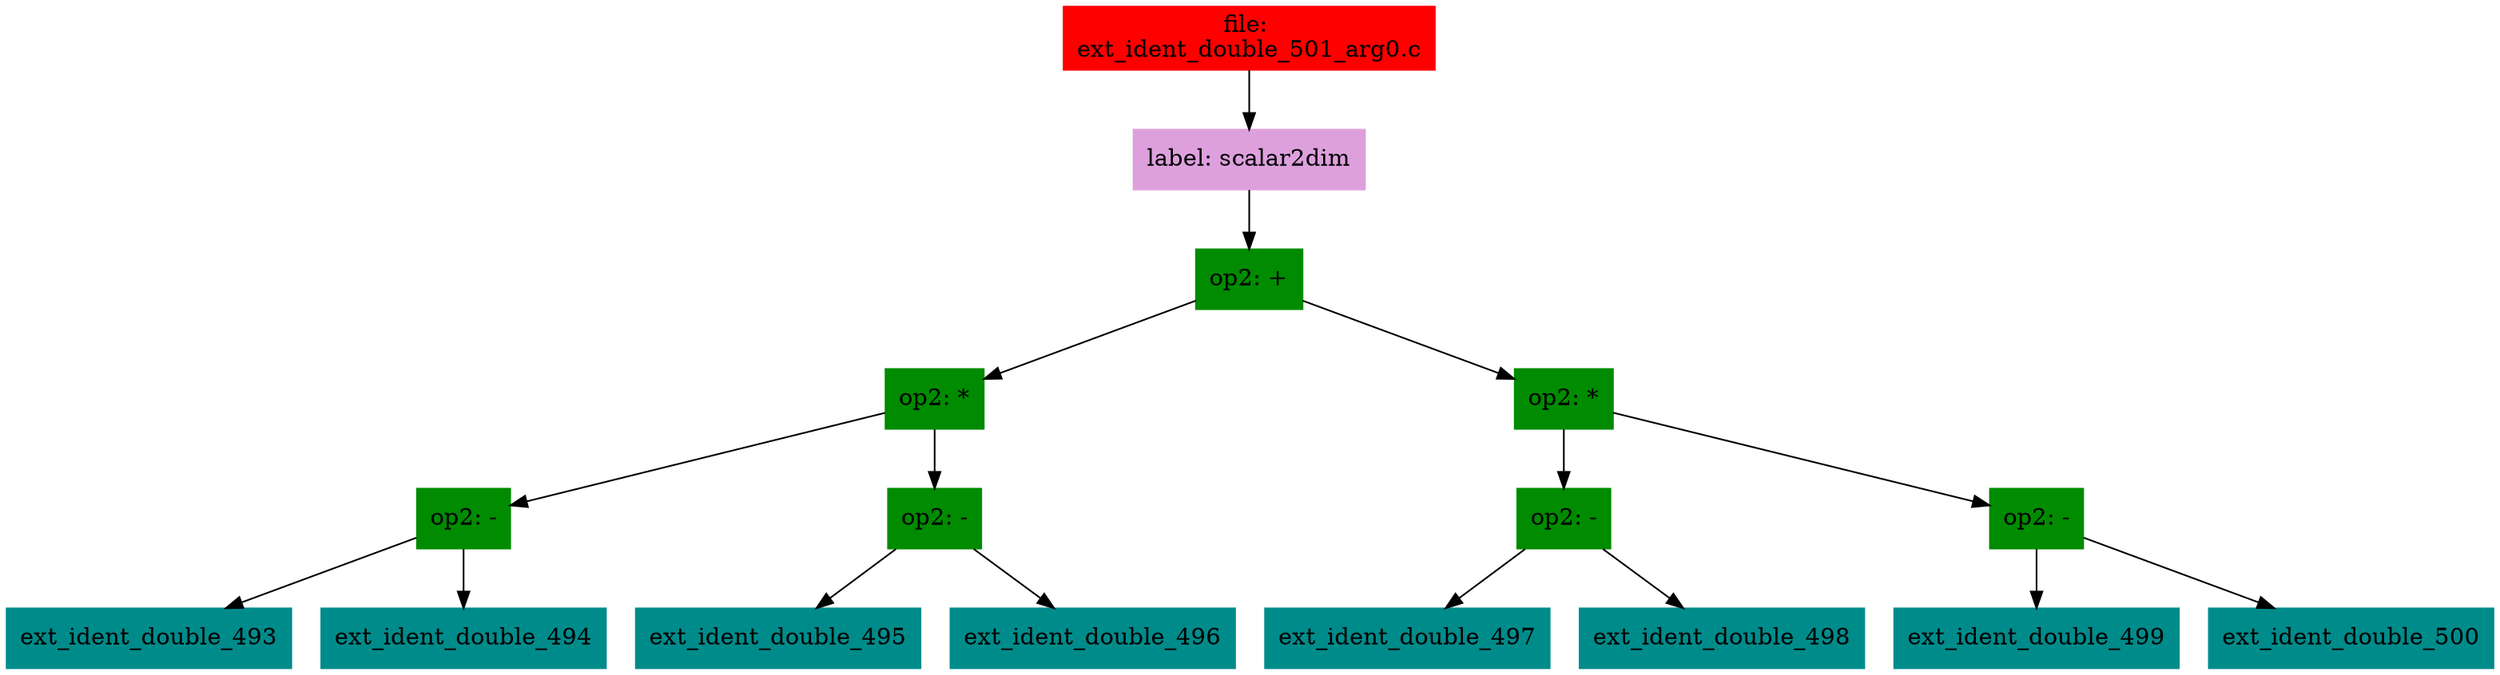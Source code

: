 digraph G {
node [shape=box]

0 [label="file: 
ext_ident_double_501_arg0.c",color=red, style=filled]
1 [label="label: scalar2dim",color=plum, style=filled]
0 -> 1
2 [label="op2: +",color=green4, style=filled]
1 -> 2
3 [label="op2: *",color=green4, style=filled]
2 -> 3
4 [label="op2: -",color=green4, style=filled]
3 -> 4
5 [label="ext_ident_double_493",color=cyan4, style=filled]
4 -> 5
10 [label="ext_ident_double_494",color=cyan4, style=filled]
4 -> 10
15 [label="op2: -",color=green4, style=filled]
3 -> 15
16 [label="ext_ident_double_495",color=cyan4, style=filled]
15 -> 16
23 [label="ext_ident_double_496",color=cyan4, style=filled]
15 -> 23
30 [label="op2: *",color=green4, style=filled]
2 -> 30
31 [label="op2: -",color=green4, style=filled]
30 -> 31
32 [label="ext_ident_double_497",color=cyan4, style=filled]
31 -> 32
37 [label="ext_ident_double_498",color=cyan4, style=filled]
31 -> 37
42 [label="op2: -",color=green4, style=filled]
30 -> 42
43 [label="ext_ident_double_499",color=cyan4, style=filled]
42 -> 43
50 [label="ext_ident_double_500",color=cyan4, style=filled]
42 -> 50


}

